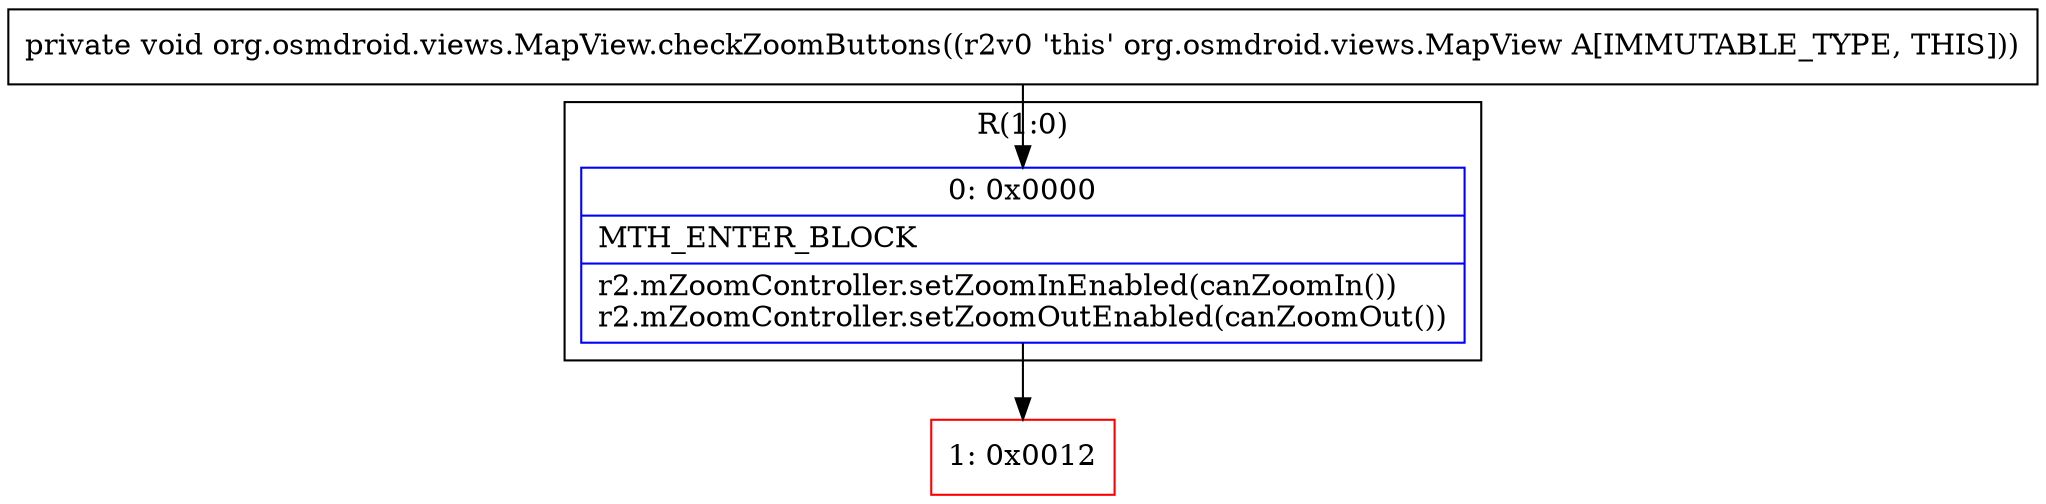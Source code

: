 digraph "CFG fororg.osmdroid.views.MapView.checkZoomButtons()V" {
subgraph cluster_Region_401181243 {
label = "R(1:0)";
node [shape=record,color=blue];
Node_0 [shape=record,label="{0\:\ 0x0000|MTH_ENTER_BLOCK\l|r2.mZoomController.setZoomInEnabled(canZoomIn())\lr2.mZoomController.setZoomOutEnabled(canZoomOut())\l}"];
}
Node_1 [shape=record,color=red,label="{1\:\ 0x0012}"];
MethodNode[shape=record,label="{private void org.osmdroid.views.MapView.checkZoomButtons((r2v0 'this' org.osmdroid.views.MapView A[IMMUTABLE_TYPE, THIS])) }"];
MethodNode -> Node_0;
Node_0 -> Node_1;
}


